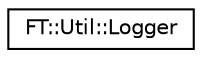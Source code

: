 digraph "Graphical Class Hierarchy"
{
 // LATEX_PDF_SIZE
  edge [fontname="Helvetica",fontsize="10",labelfontname="Helvetica",labelfontsize="10"];
  node [fontname="Helvetica",fontsize="10",shape=record];
  rankdir="LR";
  Node0 [label="FT::Util::Logger",height=0.2,width=0.4,color="black", fillcolor="white", style="filled",URL="$d9/da2/classFT_1_1Util_1_1Logger.html",tooltip="Defines a multi level static logger for feat."];
}
